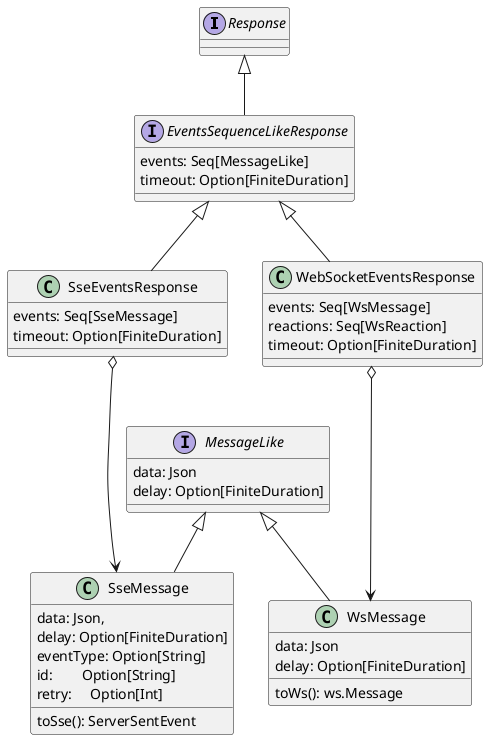 @startuml
interface Response

interface MessageLike {
  data: Json
  delay: Option[FiniteDuration]
}

together {
    class SseMessage{
    data: Json,
                          delay: Option[FiniteDuration]
                          eventType: Option[String]
                          id:        Option[String]
                          retry:     Option[Int]

      toSse(): ServerSentEvent
    }

    class WsMessage{
    data: Json
    delay: Option[FiniteDuration]
    toWs(): ws.Message
    }
}

interface EventsSequenceLikeResponse {
  events: Seq[MessageLike]
  timeout: Option[FiniteDuration]
}

together {
    class SseEventsResponse {
    events: Seq[SseMessage]
    timeout: Option[FiniteDuration]
    }


    class WebSocketEventsResponse {
    events: Seq[WsMessage]
    reactions: Seq[WsReaction]
    timeout: Option[FiniteDuration]
    }
}

SseMessage -u-|> MessageLike
WsMessage -|> MessageLike

EventsSequenceLikeResponse -u-|> Response


SseEventsResponse -u-|> EventsSequenceLikeResponse
SseEventsResponse o---> SseMessage

WebSocketEventsResponse --|> EventsSequenceLikeResponse
WebSocketEventsResponse o--> WsMessage

@enduml